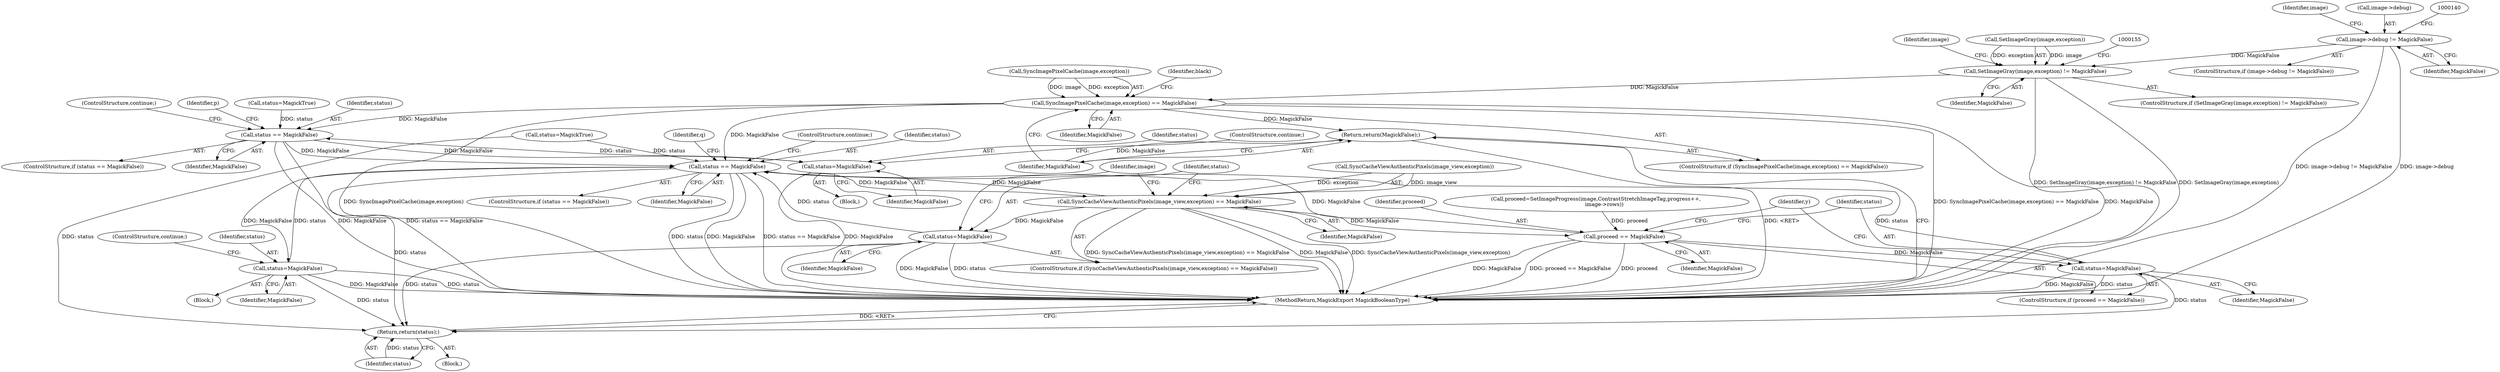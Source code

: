 digraph "0_ImageMagick_76401e172ea3a55182be2b8e2aca4d07270f6da6@pointer" {
"1000134" [label="(Call,image->debug != MagickFalse)"];
"1000149" [label="(Call,SetImageGray(image,exception) != MagickFalse)"];
"1000161" [label="(Call,SyncImagePixelCache(image,exception) == MagickFalse)"];
"1000166" [label="(Return,return(MagickFalse);)"];
"1000335" [label="(Call,status == MagickFalse)"];
"1000357" [label="(Call,status=MagickFalse)"];
"1000855" [label="(Call,status == MagickFalse)"];
"1000877" [label="(Call,status=MagickFalse)"];
"1001018" [label="(Return,return(status);)"];
"1000961" [label="(Call,SyncCacheViewAuthenticPixels(image_view,exception) == MagickFalse)"];
"1000966" [label="(Call,status=MagickFalse)"];
"1000990" [label="(Call,proceed == MagickFalse)"];
"1000993" [label="(Call,status=MagickFalse)"];
"1000854" [label="(ControlStructure,if (status == MagickFalse))"];
"1000857" [label="(Identifier,MagickFalse)"];
"1000358" [label="(Identifier,status)"];
"1001019" [label="(Identifier,status)"];
"1000876" [label="(Block,)"];
"1000991" [label="(Identifier,proceed)"];
"1000337" [label="(Identifier,MagickFalse)"];
"1000879" [label="(Identifier,MagickFalse)"];
"1000334" [label="(ControlStructure,if (status == MagickFalse))"];
"1000990" [label="(Call,proceed == MagickFalse)"];
"1000855" [label="(Call,status == MagickFalse)"];
"1000151" [label="(Identifier,image)"];
"1001020" [label="(MethodReturn,MagickExport MagickBooleanType)"];
"1000966" [label="(Call,status=MagickFalse)"];
"1000992" [label="(Identifier,MagickFalse)"];
"1000994" [label="(Identifier,status)"];
"1000148" [label="(ControlStructure,if (SetImageGray(image,exception) != MagickFalse))"];
"1000335" [label="(Call,status == MagickFalse)"];
"1000967" [label="(Identifier,status)"];
"1000960" [label="(ControlStructure,if (SyncCacheViewAuthenticPixels(image_view,exception) == MagickFalse))"];
"1000359" [label="(Identifier,MagickFalse)"];
"1000860" [label="(Identifier,q)"];
"1000965" [label="(Identifier,MagickFalse)"];
"1000138" [label="(Identifier,MagickFalse)"];
"1000961" [label="(Call,SyncCacheViewAuthenticPixels(image_view,exception) == MagickFalse)"];
"1000962" [label="(Call,SyncCacheViewAuthenticPixels(image_view,exception))"];
"1000340" [label="(Identifier,p)"];
"1000995" [label="(Identifier,MagickFalse)"];
"1000295" [label="(Call,status=MagickTrue)"];
"1000827" [label="(Call,status=MagickTrue)"];
"1000979" [label="(Call,proceed=SetImageProgress(image,ContrastStretchImageTag,progress++,\n          image->rows))"];
"1000169" [label="(Identifier,black)"];
"1000993" [label="(Call,status=MagickFalse)"];
"1000360" [label="(ControlStructure,continue;)"];
"1000336" [label="(Identifier,status)"];
"1000133" [label="(ControlStructure,if (image->debug != MagickFalse))"];
"1001018" [label="(Return,return(status);)"];
"1000134" [label="(Call,image->debug != MagickFalse)"];
"1000162" [label="(Call,SyncImagePixelCache(image,exception))"];
"1000166" [label="(Return,return(MagickFalse);)"];
"1000111" [label="(Block,)"];
"1000135" [label="(Call,image->debug)"];
"1000858" [label="(ControlStructure,continue;)"];
"1000877" [label="(Call,status=MagickFalse)"];
"1000165" [label="(Identifier,MagickFalse)"];
"1000856" [label="(Identifier,status)"];
"1000878" [label="(Identifier,status)"];
"1000161" [label="(Call,SyncImagePixelCache(image,exception) == MagickFalse)"];
"1000163" [label="(Identifier,image)"];
"1000989" [label="(ControlStructure,if (proceed == MagickFalse))"];
"1000150" [label="(Call,SetImageGray(image,exception))"];
"1000968" [label="(Identifier,MagickFalse)"];
"1000880" [label="(ControlStructure,continue;)"];
"1000167" [label="(Identifier,MagickFalse)"];
"1000357" [label="(Call,status=MagickFalse)"];
"1000972" [label="(Identifier,image)"];
"1000850" [label="(Identifier,y)"];
"1000160" [label="(ControlStructure,if (SyncImagePixelCache(image,exception) == MagickFalse))"];
"1000153" [label="(Identifier,MagickFalse)"];
"1000338" [label="(ControlStructure,continue;)"];
"1000149" [label="(Call,SetImageGray(image,exception) != MagickFalse)"];
"1000356" [label="(Block,)"];
"1000134" -> "1000133"  [label="AST: "];
"1000134" -> "1000138"  [label="CFG: "];
"1000135" -> "1000134"  [label="AST: "];
"1000138" -> "1000134"  [label="AST: "];
"1000140" -> "1000134"  [label="CFG: "];
"1000151" -> "1000134"  [label="CFG: "];
"1000134" -> "1001020"  [label="DDG: image->debug != MagickFalse"];
"1000134" -> "1001020"  [label="DDG: image->debug"];
"1000134" -> "1000149"  [label="DDG: MagickFalse"];
"1000149" -> "1000148"  [label="AST: "];
"1000149" -> "1000153"  [label="CFG: "];
"1000150" -> "1000149"  [label="AST: "];
"1000153" -> "1000149"  [label="AST: "];
"1000155" -> "1000149"  [label="CFG: "];
"1000163" -> "1000149"  [label="CFG: "];
"1000149" -> "1001020"  [label="DDG: SetImageGray(image,exception) != MagickFalse"];
"1000149" -> "1001020"  [label="DDG: SetImageGray(image,exception)"];
"1000150" -> "1000149"  [label="DDG: image"];
"1000150" -> "1000149"  [label="DDG: exception"];
"1000149" -> "1000161"  [label="DDG: MagickFalse"];
"1000161" -> "1000160"  [label="AST: "];
"1000161" -> "1000165"  [label="CFG: "];
"1000162" -> "1000161"  [label="AST: "];
"1000165" -> "1000161"  [label="AST: "];
"1000167" -> "1000161"  [label="CFG: "];
"1000169" -> "1000161"  [label="CFG: "];
"1000161" -> "1001020"  [label="DDG: SyncImagePixelCache(image,exception)"];
"1000161" -> "1001020"  [label="DDG: SyncImagePixelCache(image,exception) == MagickFalse"];
"1000161" -> "1001020"  [label="DDG: MagickFalse"];
"1000162" -> "1000161"  [label="DDG: image"];
"1000162" -> "1000161"  [label="DDG: exception"];
"1000161" -> "1000166"  [label="DDG: MagickFalse"];
"1000161" -> "1000335"  [label="DDG: MagickFalse"];
"1000161" -> "1000855"  [label="DDG: MagickFalse"];
"1000166" -> "1000160"  [label="AST: "];
"1000166" -> "1000167"  [label="CFG: "];
"1000167" -> "1000166"  [label="AST: "];
"1001020" -> "1000166"  [label="CFG: "];
"1000166" -> "1001020"  [label="DDG: <RET>"];
"1000167" -> "1000166"  [label="DDG: MagickFalse"];
"1000335" -> "1000334"  [label="AST: "];
"1000335" -> "1000337"  [label="CFG: "];
"1000336" -> "1000335"  [label="AST: "];
"1000337" -> "1000335"  [label="AST: "];
"1000338" -> "1000335"  [label="CFG: "];
"1000340" -> "1000335"  [label="CFG: "];
"1000335" -> "1001020"  [label="DDG: MagickFalse"];
"1000335" -> "1001020"  [label="DDG: status == MagickFalse"];
"1000295" -> "1000335"  [label="DDG: status"];
"1000357" -> "1000335"  [label="DDG: status"];
"1000335" -> "1000357"  [label="DDG: MagickFalse"];
"1000335" -> "1000855"  [label="DDG: MagickFalse"];
"1000357" -> "1000356"  [label="AST: "];
"1000357" -> "1000359"  [label="CFG: "];
"1000358" -> "1000357"  [label="AST: "];
"1000359" -> "1000357"  [label="AST: "];
"1000360" -> "1000357"  [label="CFG: "];
"1000357" -> "1001020"  [label="DDG: MagickFalse"];
"1000855" -> "1000854"  [label="AST: "];
"1000855" -> "1000857"  [label="CFG: "];
"1000856" -> "1000855"  [label="AST: "];
"1000857" -> "1000855"  [label="AST: "];
"1000858" -> "1000855"  [label="CFG: "];
"1000860" -> "1000855"  [label="CFG: "];
"1000855" -> "1001020"  [label="DDG: MagickFalse"];
"1000855" -> "1001020"  [label="DDG: status == MagickFalse"];
"1000855" -> "1001020"  [label="DDG: status"];
"1000877" -> "1000855"  [label="DDG: status"];
"1000966" -> "1000855"  [label="DDG: status"];
"1000827" -> "1000855"  [label="DDG: status"];
"1000993" -> "1000855"  [label="DDG: status"];
"1000961" -> "1000855"  [label="DDG: MagickFalse"];
"1000990" -> "1000855"  [label="DDG: MagickFalse"];
"1000855" -> "1000877"  [label="DDG: MagickFalse"];
"1000855" -> "1000961"  [label="DDG: MagickFalse"];
"1000855" -> "1001018"  [label="DDG: status"];
"1000877" -> "1000876"  [label="AST: "];
"1000877" -> "1000879"  [label="CFG: "];
"1000878" -> "1000877"  [label="AST: "];
"1000879" -> "1000877"  [label="AST: "];
"1000880" -> "1000877"  [label="CFG: "];
"1000877" -> "1001020"  [label="DDG: status"];
"1000877" -> "1001020"  [label="DDG: MagickFalse"];
"1000877" -> "1001018"  [label="DDG: status"];
"1001018" -> "1000111"  [label="AST: "];
"1001018" -> "1001019"  [label="CFG: "];
"1001019" -> "1001018"  [label="AST: "];
"1001020" -> "1001018"  [label="CFG: "];
"1001018" -> "1001020"  [label="DDG: <RET>"];
"1001019" -> "1001018"  [label="DDG: status"];
"1000966" -> "1001018"  [label="DDG: status"];
"1000827" -> "1001018"  [label="DDG: status"];
"1000993" -> "1001018"  [label="DDG: status"];
"1000961" -> "1000960"  [label="AST: "];
"1000961" -> "1000965"  [label="CFG: "];
"1000962" -> "1000961"  [label="AST: "];
"1000965" -> "1000961"  [label="AST: "];
"1000967" -> "1000961"  [label="CFG: "];
"1000972" -> "1000961"  [label="CFG: "];
"1000961" -> "1001020"  [label="DDG: MagickFalse"];
"1000961" -> "1001020"  [label="DDG: SyncCacheViewAuthenticPixels(image_view,exception)"];
"1000961" -> "1001020"  [label="DDG: SyncCacheViewAuthenticPixels(image_view,exception) == MagickFalse"];
"1000962" -> "1000961"  [label="DDG: image_view"];
"1000962" -> "1000961"  [label="DDG: exception"];
"1000961" -> "1000966"  [label="DDG: MagickFalse"];
"1000961" -> "1000990"  [label="DDG: MagickFalse"];
"1000966" -> "1000960"  [label="AST: "];
"1000966" -> "1000968"  [label="CFG: "];
"1000967" -> "1000966"  [label="AST: "];
"1000968" -> "1000966"  [label="AST: "];
"1000972" -> "1000966"  [label="CFG: "];
"1000966" -> "1001020"  [label="DDG: status"];
"1000966" -> "1001020"  [label="DDG: MagickFalse"];
"1000990" -> "1000989"  [label="AST: "];
"1000990" -> "1000992"  [label="CFG: "];
"1000991" -> "1000990"  [label="AST: "];
"1000992" -> "1000990"  [label="AST: "];
"1000994" -> "1000990"  [label="CFG: "];
"1000850" -> "1000990"  [label="CFG: "];
"1000990" -> "1001020"  [label="DDG: proceed"];
"1000990" -> "1001020"  [label="DDG: MagickFalse"];
"1000990" -> "1001020"  [label="DDG: proceed == MagickFalse"];
"1000979" -> "1000990"  [label="DDG: proceed"];
"1000990" -> "1000993"  [label="DDG: MagickFalse"];
"1000993" -> "1000989"  [label="AST: "];
"1000993" -> "1000995"  [label="CFG: "];
"1000994" -> "1000993"  [label="AST: "];
"1000995" -> "1000993"  [label="AST: "];
"1000850" -> "1000993"  [label="CFG: "];
"1000993" -> "1001020"  [label="DDG: status"];
"1000993" -> "1001020"  [label="DDG: MagickFalse"];
}
